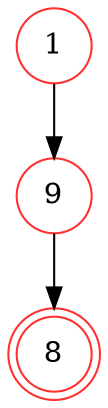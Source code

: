 digraph {   
    node [shape = doublecircle, color = firebrick1] 8 ;
    node [shape = circle];
    node [color= firebrick1];
    1 -> 9 -> 8;	
}